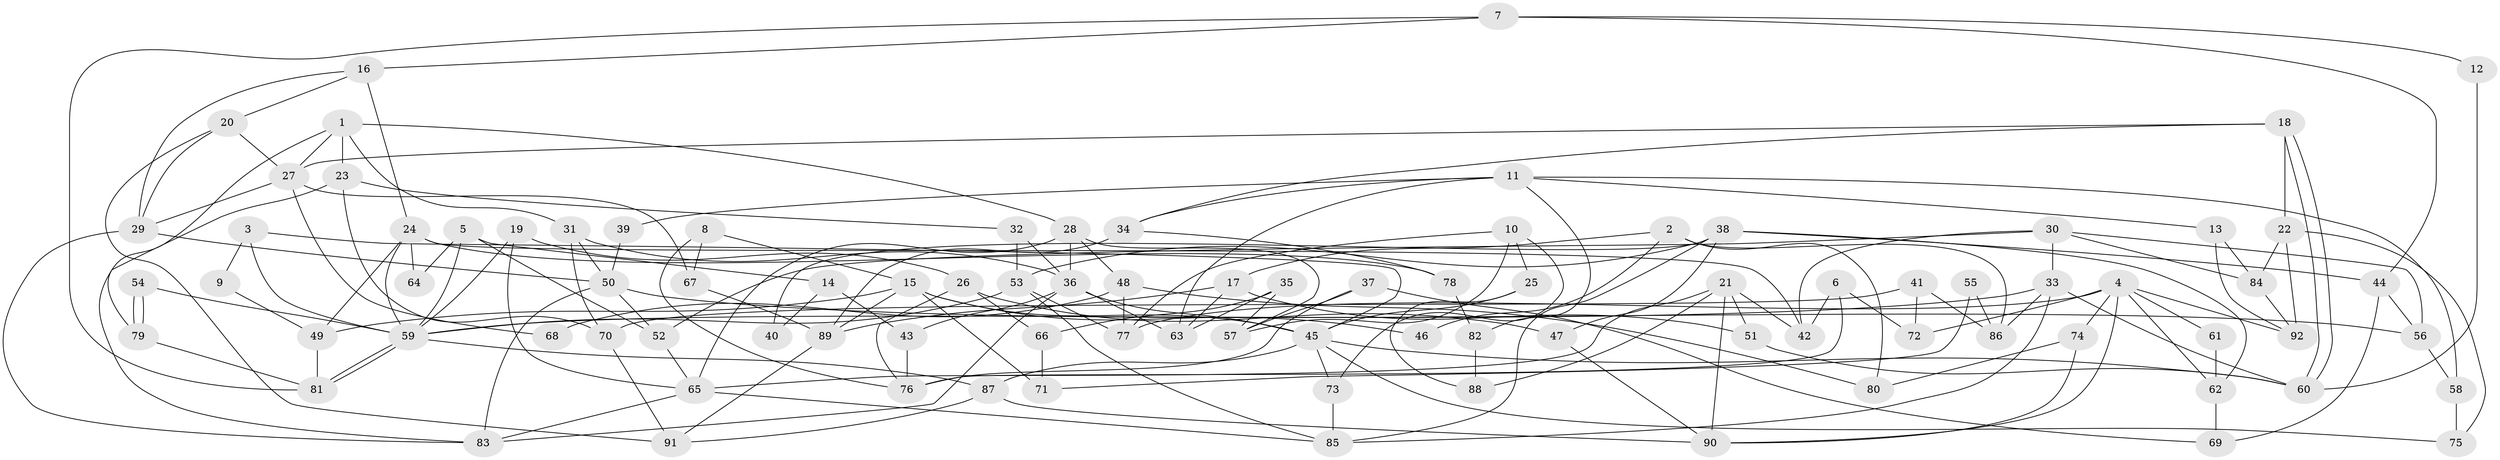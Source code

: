 // coarse degree distribution, {5: 0.12727272727272726, 4: 0.12727272727272726, 8: 0.09090909090909091, 7: 0.18181818181818182, 3: 0.2909090909090909, 6: 0.10909090909090909, 9: 0.01818181818181818, 2: 0.03636363636363636, 10: 0.01818181818181818}
// Generated by graph-tools (version 1.1) at 2025/41/03/06/25 10:41:57]
// undirected, 92 vertices, 184 edges
graph export_dot {
graph [start="1"]
  node [color=gray90,style=filled];
  1;
  2;
  3;
  4;
  5;
  6;
  7;
  8;
  9;
  10;
  11;
  12;
  13;
  14;
  15;
  16;
  17;
  18;
  19;
  20;
  21;
  22;
  23;
  24;
  25;
  26;
  27;
  28;
  29;
  30;
  31;
  32;
  33;
  34;
  35;
  36;
  37;
  38;
  39;
  40;
  41;
  42;
  43;
  44;
  45;
  46;
  47;
  48;
  49;
  50;
  51;
  52;
  53;
  54;
  55;
  56;
  57;
  58;
  59;
  60;
  61;
  62;
  63;
  64;
  65;
  66;
  67;
  68;
  69;
  70;
  71;
  72;
  73;
  74;
  75;
  76;
  77;
  78;
  79;
  80;
  81;
  82;
  83;
  84;
  85;
  86;
  87;
  88;
  89;
  90;
  91;
  92;
  1 -- 23;
  1 -- 79;
  1 -- 27;
  1 -- 28;
  1 -- 31;
  2 -- 80;
  2 -- 17;
  2 -- 46;
  2 -- 86;
  3 -- 45;
  3 -- 59;
  3 -- 9;
  4 -- 90;
  4 -- 77;
  4 -- 61;
  4 -- 62;
  4 -- 72;
  4 -- 74;
  4 -- 92;
  5 -- 59;
  5 -- 52;
  5 -- 14;
  5 -- 64;
  6 -- 42;
  6 -- 76;
  6 -- 72;
  7 -- 81;
  7 -- 44;
  7 -- 12;
  7 -- 16;
  8 -- 15;
  8 -- 67;
  8 -- 76;
  9 -- 49;
  10 -- 73;
  10 -- 57;
  10 -- 25;
  10 -- 77;
  11 -- 63;
  11 -- 58;
  11 -- 13;
  11 -- 34;
  11 -- 39;
  11 -- 82;
  12 -- 60;
  13 -- 92;
  13 -- 84;
  14 -- 43;
  14 -- 40;
  15 -- 89;
  15 -- 45;
  15 -- 46;
  15 -- 49;
  15 -- 71;
  16 -- 20;
  16 -- 24;
  16 -- 29;
  17 -- 51;
  17 -- 89;
  17 -- 63;
  18 -- 60;
  18 -- 60;
  18 -- 27;
  18 -- 22;
  18 -- 34;
  19 -- 65;
  19 -- 59;
  19 -- 26;
  20 -- 27;
  20 -- 29;
  20 -- 91;
  21 -- 65;
  21 -- 88;
  21 -- 42;
  21 -- 51;
  21 -- 90;
  22 -- 92;
  22 -- 75;
  22 -- 84;
  23 -- 83;
  23 -- 70;
  23 -- 32;
  24 -- 42;
  24 -- 49;
  24 -- 59;
  24 -- 64;
  24 -- 78;
  25 -- 45;
  25 -- 88;
  26 -- 47;
  26 -- 66;
  26 -- 76;
  27 -- 29;
  27 -- 67;
  27 -- 68;
  28 -- 36;
  28 -- 48;
  28 -- 57;
  28 -- 65;
  29 -- 50;
  29 -- 83;
  30 -- 84;
  30 -- 33;
  30 -- 42;
  30 -- 52;
  30 -- 56;
  31 -- 36;
  31 -- 50;
  31 -- 70;
  32 -- 36;
  32 -- 53;
  33 -- 85;
  33 -- 59;
  33 -- 60;
  33 -- 86;
  34 -- 78;
  34 -- 89;
  35 -- 57;
  35 -- 63;
  35 -- 66;
  36 -- 45;
  36 -- 83;
  36 -- 43;
  36 -- 63;
  37 -- 76;
  37 -- 69;
  37 -- 57;
  38 -- 85;
  38 -- 53;
  38 -- 40;
  38 -- 44;
  38 -- 47;
  38 -- 62;
  39 -- 50;
  41 -- 86;
  41 -- 72;
  41 -- 70;
  43 -- 76;
  44 -- 56;
  44 -- 69;
  45 -- 60;
  45 -- 87;
  45 -- 73;
  45 -- 75;
  47 -- 90;
  48 -- 77;
  48 -- 68;
  48 -- 80;
  49 -- 81;
  50 -- 83;
  50 -- 52;
  50 -- 56;
  51 -- 60;
  52 -- 65;
  53 -- 59;
  53 -- 77;
  53 -- 85;
  54 -- 59;
  54 -- 79;
  54 -- 79;
  55 -- 71;
  55 -- 86;
  56 -- 58;
  58 -- 75;
  59 -- 81;
  59 -- 81;
  59 -- 87;
  61 -- 62;
  62 -- 69;
  65 -- 83;
  65 -- 85;
  66 -- 71;
  67 -- 89;
  70 -- 91;
  73 -- 85;
  74 -- 90;
  74 -- 80;
  78 -- 82;
  79 -- 81;
  82 -- 88;
  84 -- 92;
  87 -- 91;
  87 -- 90;
  89 -- 91;
}
